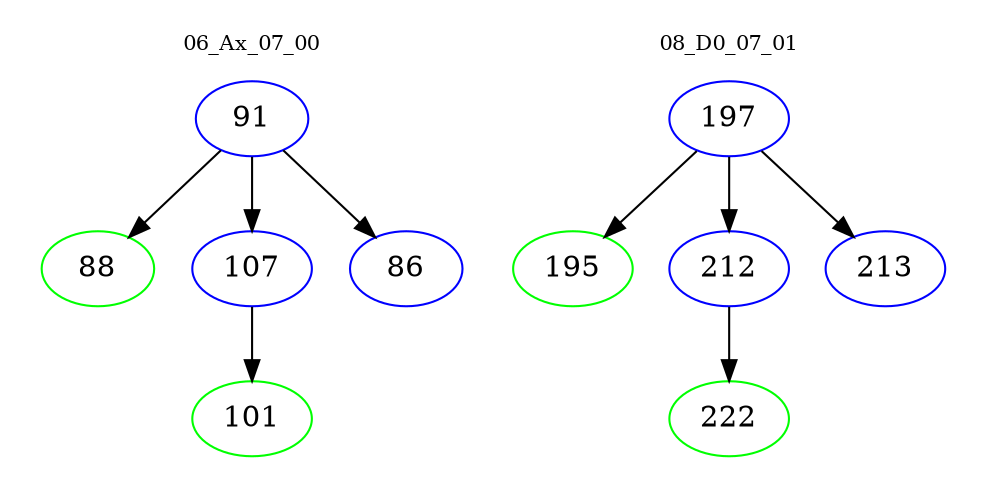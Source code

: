digraph{
subgraph cluster_0 {
color = white
label = "06_Ax_07_00";
fontsize=10;
T0_91 [label="91", color="blue"]
T0_91 -> T0_88 [color="black"]
T0_88 [label="88", color="green"]
T0_91 -> T0_107 [color="black"]
T0_107 [label="107", color="blue"]
T0_107 -> T0_101 [color="black"]
T0_101 [label="101", color="green"]
T0_91 -> T0_86 [color="black"]
T0_86 [label="86", color="blue"]
}
subgraph cluster_1 {
color = white
label = "08_D0_07_01";
fontsize=10;
T1_197 [label="197", color="blue"]
T1_197 -> T1_195 [color="black"]
T1_195 [label="195", color="green"]
T1_197 -> T1_212 [color="black"]
T1_212 [label="212", color="blue"]
T1_212 -> T1_222 [color="black"]
T1_222 [label="222", color="green"]
T1_197 -> T1_213 [color="black"]
T1_213 [label="213", color="blue"]
}
}
